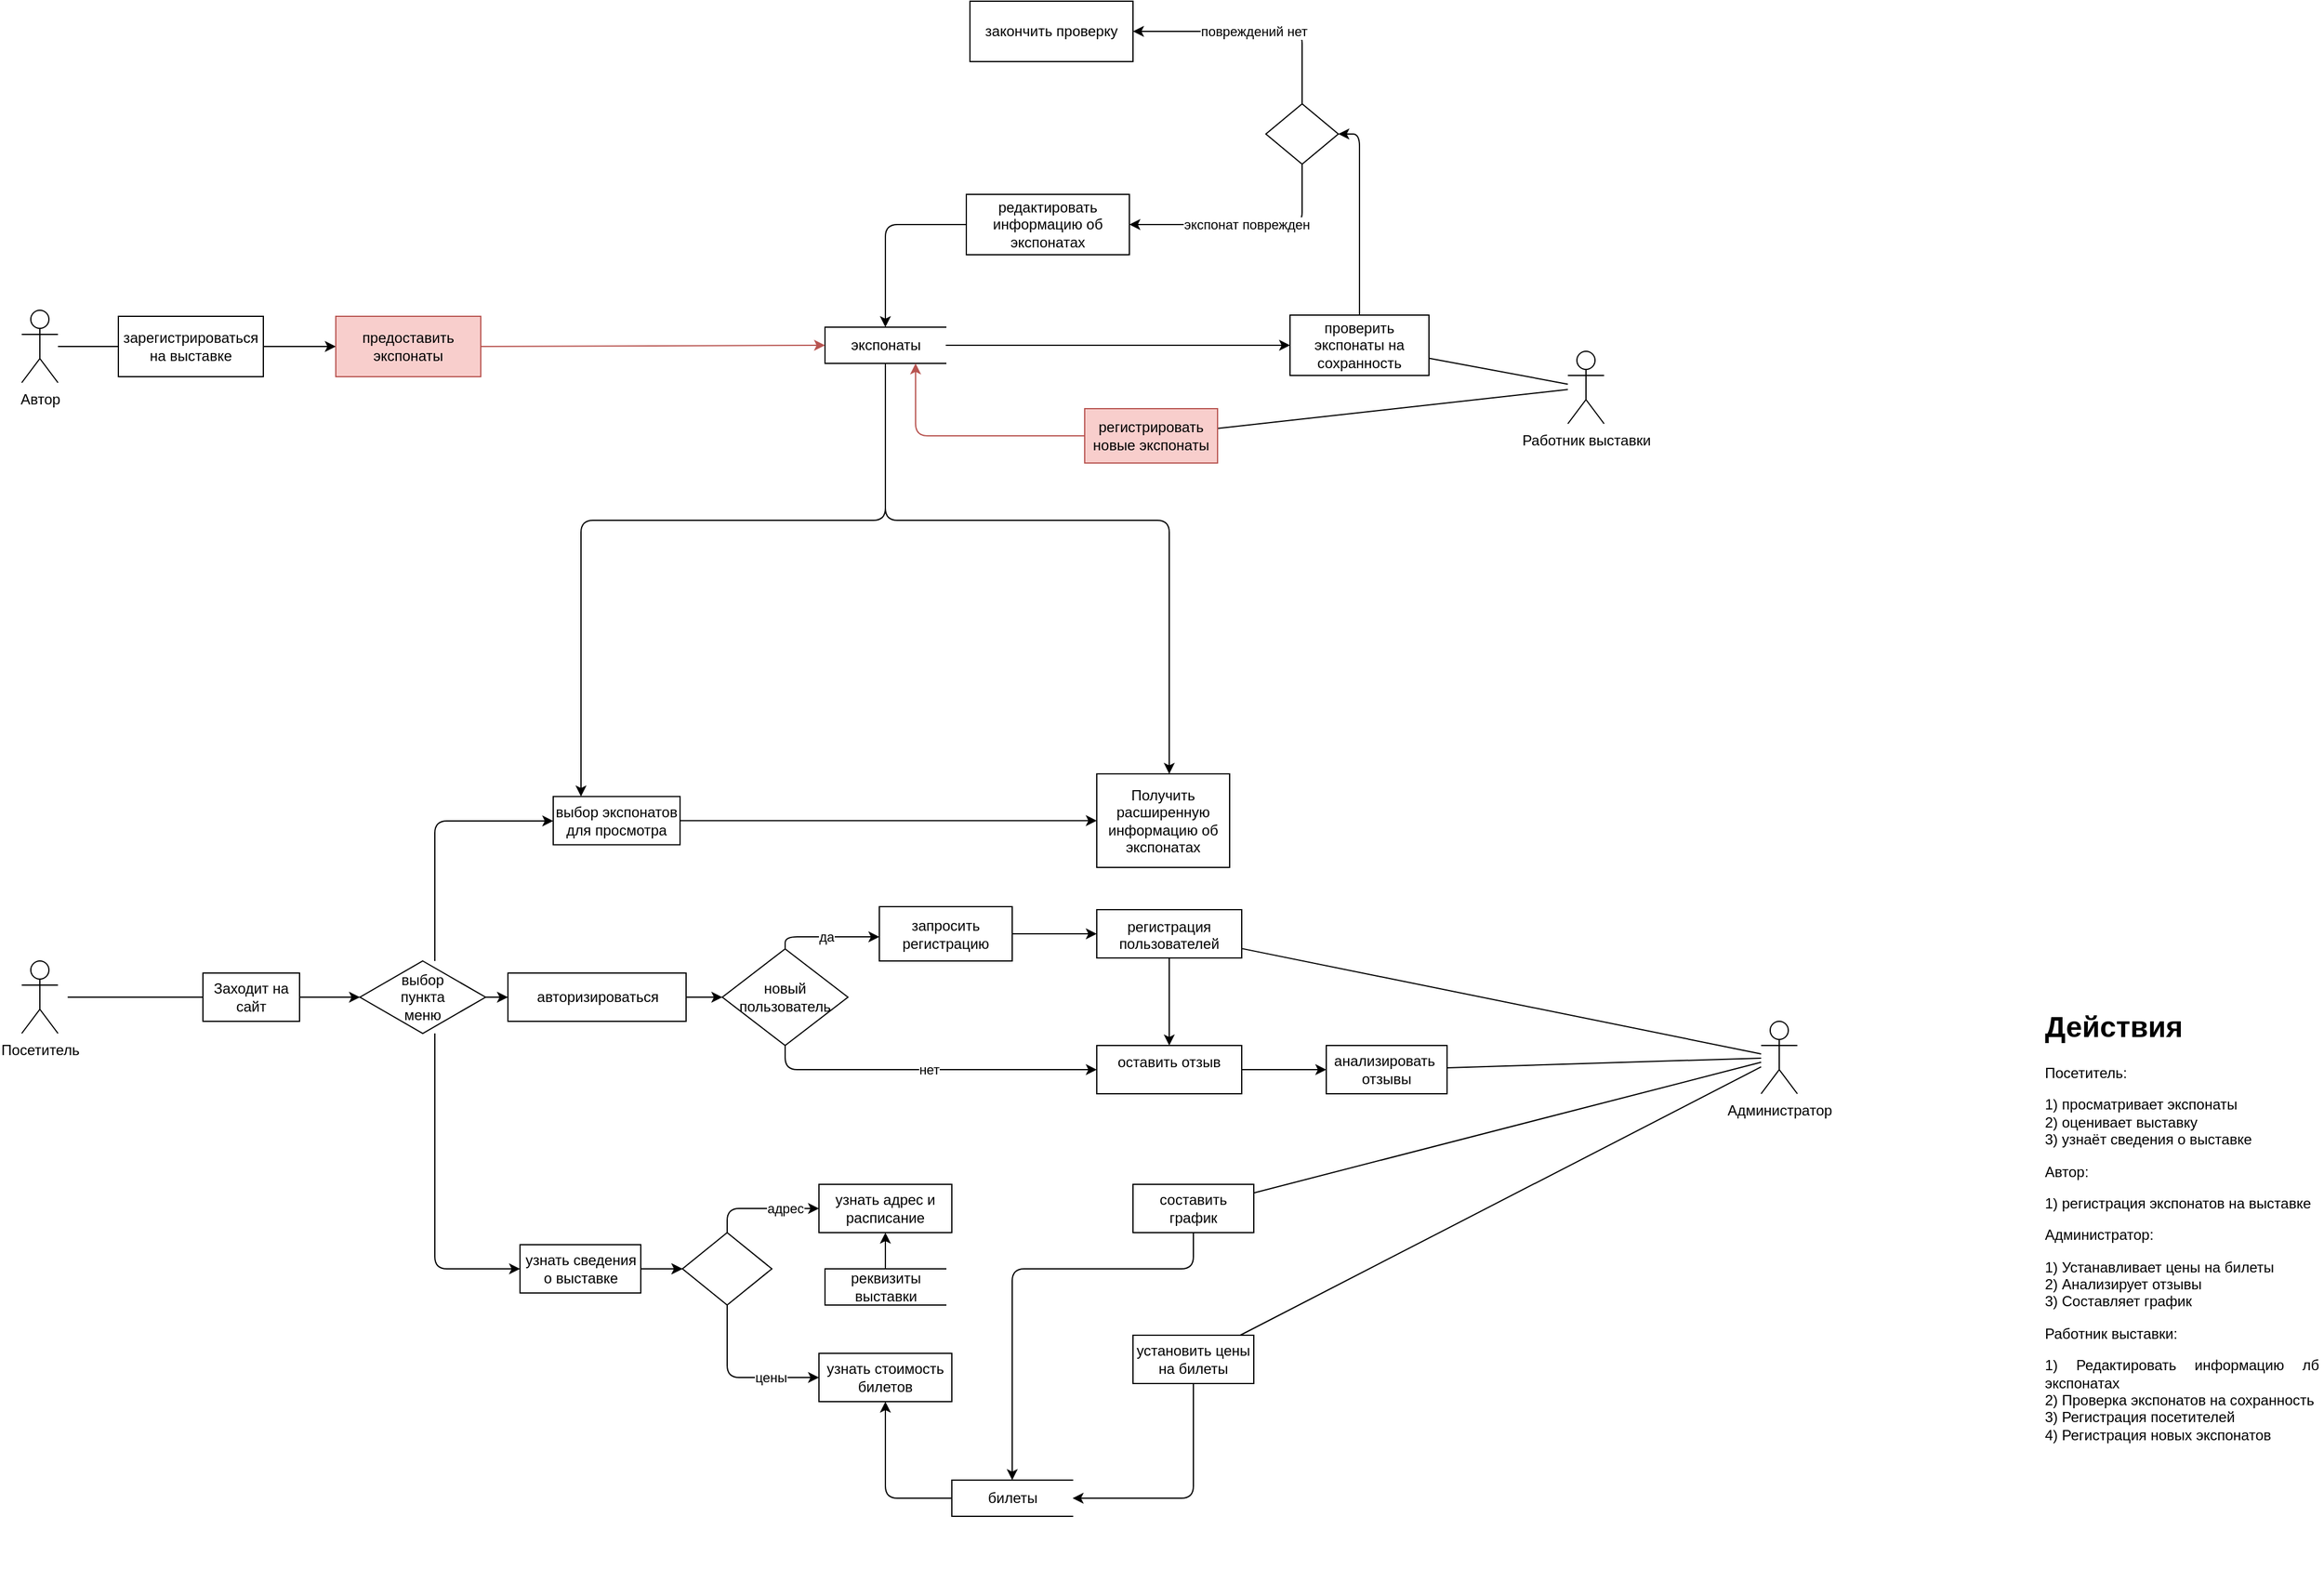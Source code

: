 <mxfile version="15.3.8" type="github" pages="2">
  <diagram id="r_qnH1HllNbgKLjlJHCZ" name="Page-1">
    <mxGraphModel dx="3232" dy="2789" grid="1" gridSize="10" guides="1" tooltips="1" connect="1" arrows="1" fold="1" page="1" pageScale="1" pageWidth="827" pageHeight="1169" math="0" shadow="0">
      <root>
        <mxCell id="0" />
        <mxCell id="1" parent="0" />
        <mxCell id="lHqvFT1bvPYRfDelncX7-1" value="&lt;h1&gt;Действия&lt;/h1&gt;&lt;p&gt;Посетитель:&lt;/p&gt;&lt;p style=&quot;text-align: justify&quot;&gt;&lt;span&gt;1) п&lt;/span&gt;&lt;span&gt;росматривает экспонаты&lt;/span&gt;&lt;br&gt;&lt;span&gt;2) оценивает выставку&lt;/span&gt;&lt;br&gt;&lt;span&gt;3) узнаёт сведения о выставке&lt;/span&gt;&lt;br&gt;&lt;/p&gt;&lt;p style=&quot;text-align: justify&quot;&gt;&lt;span&gt;Автор:&lt;/span&gt;&lt;/p&gt;&lt;p style=&quot;text-align: justify&quot;&gt;&lt;span&gt;1) регистрация экспонатов на выставке&lt;/span&gt;&lt;/p&gt;&lt;p style=&quot;text-align: justify&quot;&gt;&lt;span&gt;Администратор:&lt;/span&gt;&lt;/p&gt;&lt;p style=&quot;text-align: justify&quot;&gt;&lt;/p&gt;&lt;div style=&quot;text-align: justify&quot;&gt;&lt;span style=&quot;text-align: left&quot;&gt;1) Устанавливает цены на билеты&lt;/span&gt;&lt;br&gt;&lt;span&gt;2) Анализирует отзывы&lt;/span&gt;&lt;br&gt;&lt;span style=&quot;text-align: left&quot;&gt;3) Составляет график&lt;/span&gt;&lt;/div&gt;&lt;p style=&quot;text-align: justify&quot;&gt;&lt;span style=&quot;text-align: left&quot;&gt;Работник выставки:&lt;/span&gt;&lt;/p&gt;&lt;p style=&quot;text-align: justify&quot;&gt;&lt;span style=&quot;text-align: left&quot;&gt;1) Редактировать информацию лб экспонатах&lt;/span&gt;&lt;br&gt;&lt;span style=&quot;text-align: left&quot;&gt;2) Проверка экспонатов на сохранность&lt;/span&gt;&lt;br&gt;&lt;span style=&quot;text-align: left&quot;&gt;3) Регистрация посетителей&lt;/span&gt;&lt;br&gt;&lt;span style=&quot;text-align: left&quot;&gt;4) Регистрация новых экспонатов&lt;/span&gt;&lt;br&gt;&lt;/p&gt;&lt;p&gt;&lt;/p&gt;&lt;p&gt;&lt;/p&gt;" style="text;html=1;strokeColor=none;fillColor=none;spacing=5;spacingTop=-20;whiteSpace=wrap;overflow=hidden;rounded=0;hachureGap=4;pointerEvents=0;" parent="1" vertex="1">
          <mxGeometry x="1580" y="160" width="235" height="490" as="geometry" />
        </mxCell>
        <mxCell id="lHqvFT1bvPYRfDelncX7-2" value="Посетитель" style="shape=umlActor;verticalLabelPosition=bottom;verticalAlign=top;html=1;outlineConnect=0;hachureGap=4;pointerEvents=0;" parent="1" vertex="1">
          <mxGeometry x="-90" y="125" width="30" height="60" as="geometry" />
        </mxCell>
        <mxCell id="lHqvFT1bvPYRfDelncX7-4" value="Заходит на сайт" style="rounded=0;whiteSpace=wrap;html=1;hachureGap=4;pointerEvents=0;strokeWidth=1;" parent="1" vertex="1">
          <mxGeometry x="60" y="135" width="80" height="40" as="geometry" />
        </mxCell>
        <mxCell id="lHqvFT1bvPYRfDelncX7-7" value="" style="endArrow=none;html=1;startSize=14;endSize=14;sourcePerimeterSpacing=8;" parent="1" source="lHqvFT1bvPYRfDelncX7-2" target="lHqvFT1bvPYRfDelncX7-4" edge="1">
          <mxGeometry width="50" height="50" relative="1" as="geometry">
            <mxPoint x="78" y="135" as="sourcePoint" />
            <mxPoint x="150" y="135" as="targetPoint" />
          </mxGeometry>
        </mxCell>
        <mxCell id="sl1VM2rF2HRLAQbvGdmn-1" value="" style="edgeStyle=orthogonalEdgeStyle;orthogonalLoop=1;jettySize=auto;html=1;endArrow=classic;endFill=1;" edge="1" parent="1" source="lHqvFT1bvPYRfDelncX7-8" target="r-15waiu_1S-d-hb9AJj-9">
          <mxGeometry relative="1" as="geometry" />
        </mxCell>
        <mxCell id="lHqvFT1bvPYRfDelncX7-8" value="узнать сведения о выставке" style="rounded=0;whiteSpace=wrap;html=1;hachureGap=4;pointerEvents=0;strokeWidth=1;" parent="1" vertex="1">
          <mxGeometry x="322.5" y="360" width="100" height="40" as="geometry" />
        </mxCell>
        <mxCell id="r-15waiu_1S-d-hb9AJj-3" value="" style="endArrow=classic;html=1;endFill=1;edgeStyle=orthogonalEdgeStyle;" parent="1" source="c1FEFGugaIV8QcKKH6_m-8" target="lHqvFT1bvPYRfDelncX7-8" edge="1">
          <mxGeometry width="50" height="50" relative="1" as="geometry">
            <mxPoint x="195" y="240" as="sourcePoint" />
            <mxPoint x="400" y="300" as="targetPoint" />
            <Array as="points">
              <mxPoint x="252" y="380" />
            </Array>
          </mxGeometry>
        </mxCell>
        <mxCell id="r-15waiu_1S-d-hb9AJj-6" value="узнать стоимость билетов" style="rounded=0;whiteSpace=wrap;html=1;hachureGap=4;pointerEvents=0;strokeWidth=1;" parent="1" vertex="1">
          <mxGeometry x="570" y="450" width="110" height="40" as="geometry" />
        </mxCell>
        <mxCell id="r-15waiu_1S-d-hb9AJj-7" value="узнать адрес и расписание" style="rounded=0;whiteSpace=wrap;html=1;hachureGap=4;pointerEvents=0;strokeWidth=1;" parent="1" vertex="1">
          <mxGeometry x="570" y="310" width="110" height="40" as="geometry" />
        </mxCell>
        <mxCell id="r-15waiu_1S-d-hb9AJj-9" value="" style="strokeWidth=1;html=1;shape=mxgraph.flowchart.decision;whiteSpace=wrap;" parent="1" vertex="1">
          <mxGeometry x="457" y="350" width="74" height="60" as="geometry" />
        </mxCell>
        <mxCell id="r-15waiu_1S-d-hb9AJj-10" value="" style="endArrow=classic;html=1;edgeStyle=orthogonalEdgeStyle;" parent="1" source="lHqvFT1bvPYRfDelncX7-8" target="r-15waiu_1S-d-hb9AJj-9" edge="1">
          <mxGeometry width="50" height="50" relative="1" as="geometry">
            <mxPoint x="430" y="490" as="sourcePoint" />
            <mxPoint x="460" y="380" as="targetPoint" />
          </mxGeometry>
        </mxCell>
        <mxCell id="r-15waiu_1S-d-hb9AJj-12" value="адрес" style="endArrow=classic;html=1;rounded=1;edgeStyle=orthogonalEdgeStyle;" parent="1" source="r-15waiu_1S-d-hb9AJj-9" target="r-15waiu_1S-d-hb9AJj-7" edge="1">
          <mxGeometry x="0.412" relative="1" as="geometry">
            <mxPoint x="494" y="350" as="sourcePoint" />
            <mxPoint x="500" y="460" as="targetPoint" />
            <Array as="points">
              <mxPoint x="494" y="330" />
            </Array>
            <mxPoint as="offset" />
          </mxGeometry>
        </mxCell>
        <mxCell id="r-15waiu_1S-d-hb9AJj-15" value="цены" style="endArrow=classic;html=1;rounded=1;edgeStyle=orthogonalEdgeStyle;" parent="1" source="r-15waiu_1S-d-hb9AJj-9" target="r-15waiu_1S-d-hb9AJj-6" edge="1">
          <mxGeometry x="0.412" relative="1" as="geometry">
            <mxPoint x="400" y="460" as="sourcePoint" />
            <mxPoint x="500" y="460" as="targetPoint" />
            <Array as="points">
              <mxPoint x="494" y="470" />
            </Array>
            <mxPoint as="offset" />
          </mxGeometry>
        </mxCell>
        <mxCell id="r-15waiu_1S-d-hb9AJj-18" value="" style="endArrow=classic;html=1;fontSize=12;endFill=1;edgeStyle=orthogonalEdgeStyle;" parent="1" source="lHqvFT1bvPYRfDelncX7-4" target="c1FEFGugaIV8QcKKH6_m-8" edge="1">
          <mxGeometry width="50" height="50" relative="1" as="geometry">
            <mxPoint x="340" y="245" as="sourcePoint" />
            <mxPoint x="270" y="135" as="targetPoint" />
          </mxGeometry>
        </mxCell>
        <mxCell id="r-15waiu_1S-d-hb9AJj-20" value="авторизироваться" style="rounded=0;whiteSpace=wrap;html=1;hachureGap=4;pointerEvents=0;strokeWidth=1;" parent="1" vertex="1">
          <mxGeometry x="312.5" y="135" width="147.5" height="40" as="geometry" />
        </mxCell>
        <mxCell id="r-15waiu_1S-d-hb9AJj-22" value="выбор экспонатов для просмотра" style="rounded=0;whiteSpace=wrap;html=1;hachureGap=4;pointerEvents=0;strokeWidth=1;" parent="1" vertex="1">
          <mxGeometry x="350" y="-11.25" width="105" height="40" as="geometry" />
        </mxCell>
        <mxCell id="r-15waiu_1S-d-hb9AJj-24" value="" style="endArrow=classic;html=1;fontSize=12;edgeStyle=orthogonalEdgeStyle;" parent="1" source="r-15waiu_1S-d-hb9AJj-25" target="r-15waiu_1S-d-hb9AJj-22" edge="1">
          <mxGeometry width="50" height="50" relative="1" as="geometry">
            <mxPoint x="360.278" y="42.5" as="sourcePoint" />
            <mxPoint x="395" y="-27.5" as="targetPoint" />
            <Array as="points">
              <mxPoint x="625" y="-240" />
              <mxPoint x="373" y="-240" />
            </Array>
          </mxGeometry>
        </mxCell>
        <mxCell id="85DmUei8049jXZ2GYsxg-7" style="edgeStyle=orthogonalEdgeStyle;orthogonalLoop=1;jettySize=auto;html=1;endFill=1;" edge="1" parent="1" source="r-15waiu_1S-d-hb9AJj-25" target="3kWsDrp7f7O6ou7B2QP6-20">
          <mxGeometry relative="1" as="geometry" />
        </mxCell>
        <mxCell id="r-15waiu_1S-d-hb9AJj-25" value="экспонаты" style="html=1;dashed=0;whitespace=wrap;shape=partialRectangle;right=0;fontSize=12;strokeWidth=1;" parent="1" vertex="1">
          <mxGeometry x="575" y="-400" width="100" height="30" as="geometry" />
        </mxCell>
        <mxCell id="r-15waiu_1S-d-hb9AJj-33" value="" style="endArrow=classic;html=1;fontSize=11;edgeStyle=orthogonalEdgeStyle;" parent="1" source="r-15waiu_1S-d-hb9AJj-22" target="3kWsDrp7f7O6ou7B2QP6-3" edge="1">
          <mxGeometry width="50" height="50" relative="1" as="geometry">
            <mxPoint x="345" y="-27.5" as="sourcePoint" />
            <mxPoint x="452" y="-77.5" as="targetPoint" />
          </mxGeometry>
        </mxCell>
        <mxCell id="r-15waiu_1S-d-hb9AJj-36" value="Автор" style="shape=umlActor;verticalLabelPosition=bottom;verticalAlign=top;html=1;outlineConnect=0;fontSize=12;strokeWidth=1;" parent="1" vertex="1">
          <mxGeometry x="-90" y="-414" width="30" height="60" as="geometry" />
        </mxCell>
        <mxCell id="r-15waiu_1S-d-hb9AJj-38" value="" style="endArrow=none;html=1;fontSize=12;endFill=0;" parent="1" source="r-15waiu_1S-d-hb9AJj-36" target="r-15waiu_1S-d-hb9AJj-41" edge="1">
          <mxGeometry width="50" height="50" relative="1" as="geometry">
            <mxPoint x="-15" y="11" as="sourcePoint" />
            <mxPoint x="95" y="-57.895" as="targetPoint" />
          </mxGeometry>
        </mxCell>
        <mxCell id="85DmUei8049jXZ2GYsxg-2" style="edgeStyle=orthogonalEdgeStyle;orthogonalLoop=1;jettySize=auto;html=1;endFill=1;" edge="1" parent="1" source="r-15waiu_1S-d-hb9AJj-41" target="85DmUei8049jXZ2GYsxg-1">
          <mxGeometry relative="1" as="geometry" />
        </mxCell>
        <mxCell id="r-15waiu_1S-d-hb9AJj-41" value="зарегистрироваться на выставке" style="rounded=0;whiteSpace=wrap;html=1;hachureGap=4;pointerEvents=0;strokeWidth=1;" parent="1" vertex="1">
          <mxGeometry x="-10" y="-409" width="120" height="50" as="geometry" />
        </mxCell>
        <mxCell id="91sg-GzbIH8BGs3r1V0l-6" value="" style="orthogonalLoop=1;jettySize=auto;html=1;endArrow=none;endFill=0;" edge="1" parent="1" source="r-15waiu_1S-d-hb9AJj-58" target="91sg-GzbIH8BGs3r1V0l-5">
          <mxGeometry relative="1" as="geometry" />
        </mxCell>
        <mxCell id="r-15waiu_1S-d-hb9AJj-58" value="Администратор" style="shape=umlActor;verticalLabelPosition=bottom;verticalAlign=top;html=1;outlineConnect=0;fontSize=12;strokeWidth=1;" parent="1" vertex="1">
          <mxGeometry x="1350" y="175" width="30" height="60" as="geometry" />
        </mxCell>
        <mxCell id="r-15waiu_1S-d-hb9AJj-61" value="" style="endArrow=none;html=1;fontSize=12;endFill=0;" parent="1" source="r-15waiu_1S-d-hb9AJj-58" target="r-15waiu_1S-d-hb9AJj-62" edge="1">
          <mxGeometry width="50" height="50" relative="1" as="geometry">
            <mxPoint x="860" y="240" as="sourcePoint" />
            <mxPoint x="930" y="170" as="targetPoint" />
          </mxGeometry>
        </mxCell>
        <mxCell id="r-15waiu_1S-d-hb9AJj-62" value="установить цены&lt;br&gt;на билеты" style="rounded=0;whiteSpace=wrap;html=1;hachureGap=4;pointerEvents=0;strokeWidth=1;" parent="1" vertex="1">
          <mxGeometry x="830" y="435" width="100" height="40" as="geometry" />
        </mxCell>
        <mxCell id="r-15waiu_1S-d-hb9AJj-64" value="" style="endArrow=none;html=1;fontSize=12;endFill=0;" parent="1" source="r-15waiu_1S-d-hb9AJj-58" target="r-15waiu_1S-d-hb9AJj-65" edge="1">
          <mxGeometry width="50" height="50" relative="1" as="geometry">
            <mxPoint x="880" y="110" as="sourcePoint" />
            <mxPoint x="930" y="100" as="targetPoint" />
          </mxGeometry>
        </mxCell>
        <mxCell id="r-15waiu_1S-d-hb9AJj-65" value="анализировать&amp;nbsp;&lt;br&gt;отзывы" style="rounded=0;whiteSpace=wrap;html=1;hachureGap=4;pointerEvents=0;strokeWidth=1;" parent="1" vertex="1">
          <mxGeometry x="990" y="195" width="100" height="40" as="geometry" />
        </mxCell>
        <mxCell id="r-15waiu_1S-d-hb9AJj-67" value="" style="endArrow=none;html=1;fontSize=12;endFill=0;" parent="1" source="r-15waiu_1S-d-hb9AJj-58" target="r-15waiu_1S-d-hb9AJj-68" edge="1">
          <mxGeometry width="50" height="50" relative="1" as="geometry">
            <mxPoint x="760" y="390" as="sourcePoint" />
            <mxPoint x="920" y="321" as="targetPoint" />
          </mxGeometry>
        </mxCell>
        <mxCell id="r-15waiu_1S-d-hb9AJj-68" value="составить график" style="rounded=0;whiteSpace=wrap;html=1;hachureGap=4;pointerEvents=0;strokeWidth=1;" parent="1" vertex="1">
          <mxGeometry x="830" y="310" width="100" height="40" as="geometry" />
        </mxCell>
        <mxCell id="3kWsDrp7f7O6ou7B2QP6-3" value="Получить расширенную информацию об экспонатах" style="rounded=0;whiteSpace=wrap;html=1;hachureGap=4;pointerEvents=0;strokeWidth=1;" parent="1" vertex="1">
          <mxGeometry x="800" y="-30" width="110" height="77.5" as="geometry" />
        </mxCell>
        <mxCell id="3kWsDrp7f7O6ou7B2QP6-14" value="Работник выставки" style="shape=umlActor;verticalLabelPosition=bottom;verticalAlign=top;html=1;outlineConnect=0;fontSize=12;strokeWidth=1;" parent="1" vertex="1">
          <mxGeometry x="1190" y="-380" width="30" height="60" as="geometry" />
        </mxCell>
        <mxCell id="3kWsDrp7f7O6ou7B2QP6-15" value="" style="endArrow=none;html=1;fontSize=12;endFill=0;" parent="1" source="3kWsDrp7f7O6ou7B2QP6-14" target="3kWsDrp7f7O6ou7B2QP6-16" edge="1">
          <mxGeometry width="50" height="50" relative="1" as="geometry">
            <mxPoint x="995" y="-176.935" as="sourcePoint" />
            <mxPoint x="905" y="-340" as="targetPoint" />
          </mxGeometry>
        </mxCell>
        <mxCell id="3kWsDrp7f7O6ou7B2QP6-16" value="регистрировать новые экспонаты" style="rounded=0;whiteSpace=wrap;html=1;hachureGap=4;pointerEvents=0;strokeWidth=1;fillColor=#f8cecc;strokeColor=#b85450;" parent="1" vertex="1">
          <mxGeometry x="790" y="-332.5" width="110" height="45" as="geometry" />
        </mxCell>
        <mxCell id="85DmUei8049jXZ2GYsxg-12" style="edgeStyle=orthogonalEdgeStyle;orthogonalLoop=1;jettySize=auto;html=1;endFill=1;" edge="1" parent="1" source="3kWsDrp7f7O6ou7B2QP6-18" target="r-15waiu_1S-d-hb9AJj-25">
          <mxGeometry relative="1" as="geometry" />
        </mxCell>
        <mxCell id="3kWsDrp7f7O6ou7B2QP6-18" value="редактировать информацию об экспонатах" style="rounded=0;whiteSpace=wrap;html=1;hachureGap=4;pointerEvents=0;strokeWidth=1;" parent="1" vertex="1">
          <mxGeometry x="692" y="-510" width="135" height="50" as="geometry" />
        </mxCell>
        <mxCell id="3kWsDrp7f7O6ou7B2QP6-19" value="" style="endArrow=none;html=1;fontSize=12;endFill=0;" parent="1" source="3kWsDrp7f7O6ou7B2QP6-14" target="3kWsDrp7f7O6ou7B2QP6-20" edge="1">
          <mxGeometry width="50" height="50" relative="1" as="geometry">
            <mxPoint x="995" y="-190" as="sourcePoint" />
            <mxPoint x="895" y="-189" as="targetPoint" />
          </mxGeometry>
        </mxCell>
        <mxCell id="3kWsDrp7f7O6ou7B2QP6-29" value="" style="endArrow=classic;html=1;edgeStyle=orthogonalEdgeStyle;" parent="1" source="r-15waiu_1S-d-hb9AJj-62" target="85DmUei8049jXZ2GYsxg-18" edge="1">
          <mxGeometry width="50" height="50" relative="1" as="geometry">
            <mxPoint x="630" y="330" as="sourcePoint" />
            <mxPoint x="370" y="470" as="targetPoint" />
            <Array as="points">
              <mxPoint x="880" y="570" />
            </Array>
          </mxGeometry>
        </mxCell>
        <mxCell id="3kWsDrp7f7O6ou7B2QP6-30" value="" style="endArrow=classic;html=1;jumpStyle=arc;jumpSize=10;edgeStyle=orthogonalEdgeStyle;" parent="1" source="r-15waiu_1S-d-hb9AJj-68" target="85DmUei8049jXZ2GYsxg-18" edge="1">
          <mxGeometry width="50" height="50" relative="1" as="geometry">
            <mxPoint x="630" y="320" as="sourcePoint" />
            <mxPoint x="680" y="270" as="targetPoint" />
            <Array as="points">
              <mxPoint x="880" y="380" />
              <mxPoint x="730" y="380" />
            </Array>
          </mxGeometry>
        </mxCell>
        <mxCell id="3kWsDrp7f7O6ou7B2QP6-31" value="" style="endArrow=classic;html=1;edgeStyle=orthogonalEdgeStyle;fillColor=#f8cecc;strokeColor=#b85450;" parent="1" source="3kWsDrp7f7O6ou7B2QP6-16" target="r-15waiu_1S-d-hb9AJj-25" edge="1">
          <mxGeometry width="50" height="50" relative="1" as="geometry">
            <mxPoint x="950" y="55" as="sourcePoint" />
            <mxPoint x="370" y="60" as="targetPoint" />
            <Array as="points">
              <mxPoint x="650" y="-310" />
            </Array>
          </mxGeometry>
        </mxCell>
        <mxCell id="3kWsDrp7f7O6ou7B2QP6-32" value="" style="endArrow=classic;html=1;edgeStyle=orthogonalEdgeStyle;" parent="1" source="r-15waiu_1S-d-hb9AJj-25" target="3kWsDrp7f7O6ou7B2QP6-3" edge="1">
          <mxGeometry width="50" height="50" relative="1" as="geometry">
            <mxPoint x="570" y="40" as="sourcePoint" />
            <mxPoint x="620" y="-10" as="targetPoint" />
            <Array as="points">
              <mxPoint x="625" y="-240" />
              <mxPoint x="860" y="-240" />
            </Array>
          </mxGeometry>
        </mxCell>
        <mxCell id="3kWsDrp7f7O6ou7B2QP6-33" value="" style="endArrow=classic;html=1;endFill=1;edgeStyle=orthogonalEdgeStyle;" parent="1" source="c1FEFGugaIV8QcKKH6_m-8" target="r-15waiu_1S-d-hb9AJj-22" edge="1">
          <mxGeometry width="50" height="50" relative="1" as="geometry">
            <mxPoint x="570" y="40" as="sourcePoint" />
            <mxPoint x="620" y="-10" as="targetPoint" />
            <Array as="points">
              <mxPoint x="252" y="9" />
            </Array>
          </mxGeometry>
        </mxCell>
        <mxCell id="3kWsDrp7f7O6ou7B2QP6-35" value="" style="endArrow=classic;html=1;jumpStyle=arc;jumpSize=10;edgeStyle=orthogonalEdgeStyle;fillColor=#f8cecc;strokeColor=#b85450;" parent="1" source="85DmUei8049jXZ2GYsxg-1" edge="1" target="r-15waiu_1S-d-hb9AJj-25">
          <mxGeometry width="50" height="50" relative="1" as="geometry">
            <mxPoint x="440" y="120" as="sourcePoint" />
            <mxPoint x="370" y="110" as="targetPoint" />
            <Array as="points" />
          </mxGeometry>
        </mxCell>
        <mxCell id="c1FEFGugaIV8QcKKH6_m-9" style="edgeStyle=orthogonalEdgeStyle;orthogonalLoop=1;jettySize=auto;html=1;endArrow=classic;endFill=1;" edge="1" parent="1" source="c1FEFGugaIV8QcKKH6_m-8" target="r-15waiu_1S-d-hb9AJj-20">
          <mxGeometry relative="1" as="geometry" />
        </mxCell>
        <mxCell id="c1FEFGugaIV8QcKKH6_m-8" value="выбор&lt;br&gt;пункта&lt;br&gt;меню" style="strokeWidth=1;html=1;shape=mxgraph.flowchart.decision;whiteSpace=wrap;" vertex="1" parent="1">
          <mxGeometry x="190" y="125" width="104" height="60" as="geometry" />
        </mxCell>
        <mxCell id="91sg-GzbIH8BGs3r1V0l-1" value="" style="endArrow=classic;html=1;fontSize=12;endFill=1;edgeStyle=orthogonalEdgeStyle;" edge="1" parent="1" target="91sg-GzbIH8BGs3r1V0l-2" source="r-15waiu_1S-d-hb9AJj-20">
          <mxGeometry width="50" height="50" relative="1" as="geometry">
            <mxPoint x="470.0" y="155.0" as="sourcePoint" />
            <mxPoint x="600" y="135" as="targetPoint" />
          </mxGeometry>
        </mxCell>
        <mxCell id="91sg-GzbIH8BGs3r1V0l-3" value="да" style="edgeStyle=orthogonalEdgeStyle;orthogonalLoop=1;jettySize=auto;html=1;endArrow=classic;endFill=1;" edge="1" parent="1" source="91sg-GzbIH8BGs3r1V0l-2">
          <mxGeometry relative="1" as="geometry">
            <mxPoint x="620" y="105.0" as="targetPoint" />
            <Array as="points">
              <mxPoint x="542" y="105" />
            </Array>
          </mxGeometry>
        </mxCell>
        <mxCell id="91sg-GzbIH8BGs3r1V0l-9" value="нет" style="edgeStyle=orthogonalEdgeStyle;orthogonalLoop=1;jettySize=auto;html=1;endFill=1;" edge="1" parent="1" source="91sg-GzbIH8BGs3r1V0l-2" target="91sg-GzbIH8BGs3r1V0l-11">
          <mxGeometry relative="1" as="geometry">
            <mxPoint x="930" y="215" as="targetPoint" />
            <Array as="points">
              <mxPoint x="542" y="215" />
              <mxPoint x="860" y="215" />
            </Array>
          </mxGeometry>
        </mxCell>
        <mxCell id="91sg-GzbIH8BGs3r1V0l-2" value="новый пользователь" style="strokeWidth=1;html=1;shape=mxgraph.flowchart.decision;whiteSpace=wrap;" vertex="1" parent="1">
          <mxGeometry x="490" y="115" width="104" height="80" as="geometry" />
        </mxCell>
        <mxCell id="91sg-GzbIH8BGs3r1V0l-8" style="edgeStyle=orthogonalEdgeStyle;orthogonalLoop=1;jettySize=auto;html=1;endFill=1;" edge="1" parent="1" source="91sg-GzbIH8BGs3r1V0l-4" target="91sg-GzbIH8BGs3r1V0l-5">
          <mxGeometry relative="1" as="geometry" />
        </mxCell>
        <mxCell id="91sg-GzbIH8BGs3r1V0l-4" value="запросить регистрацию" style="rounded=0;whiteSpace=wrap;html=1;hachureGap=4;pointerEvents=0;strokeWidth=1;" vertex="1" parent="1">
          <mxGeometry x="620" y="80" width="110" height="45" as="geometry" />
        </mxCell>
        <mxCell id="91sg-GzbIH8BGs3r1V0l-10" style="edgeStyle=orthogonalEdgeStyle;orthogonalLoop=1;jettySize=auto;html=1;endFill=1;" edge="1" parent="1" source="91sg-GzbIH8BGs3r1V0l-5" target="91sg-GzbIH8BGs3r1V0l-11">
          <mxGeometry relative="1" as="geometry">
            <mxPoint x="970" y="175" as="targetPoint" />
            <Array as="points" />
          </mxGeometry>
        </mxCell>
        <mxCell id="91sg-GzbIH8BGs3r1V0l-5" value="регистрация пользователей" style="whiteSpace=wrap;html=1;verticalAlign=top;strokeWidth=1;" vertex="1" parent="1">
          <mxGeometry x="800" y="82.5" width="120" height="40" as="geometry" />
        </mxCell>
        <mxCell id="91sg-GzbIH8BGs3r1V0l-13" style="edgeStyle=orthogonalEdgeStyle;orthogonalLoop=1;jettySize=auto;html=1;endFill=1;" edge="1" parent="1" source="91sg-GzbIH8BGs3r1V0l-11" target="r-15waiu_1S-d-hb9AJj-65">
          <mxGeometry relative="1" as="geometry" />
        </mxCell>
        <mxCell id="91sg-GzbIH8BGs3r1V0l-11" value="оставить отзыв" style="whiteSpace=wrap;html=1;verticalAlign=top;strokeWidth=1;" vertex="1" parent="1">
          <mxGeometry x="800" y="195" width="120" height="40" as="geometry" />
        </mxCell>
        <mxCell id="85DmUei8049jXZ2GYsxg-1" value="предоставить экспонаты" style="rounded=0;whiteSpace=wrap;html=1;hachureGap=4;pointerEvents=0;strokeWidth=1;fillColor=#f8cecc;strokeColor=#b85450;" vertex="1" parent="1">
          <mxGeometry x="170" y="-409" width="120" height="50" as="geometry" />
        </mxCell>
        <mxCell id="85DmUei8049jXZ2GYsxg-6" style="edgeStyle=orthogonalEdgeStyle;orthogonalLoop=1;jettySize=auto;html=1;endFill=1;" edge="1" parent="1" source="3kWsDrp7f7O6ou7B2QP6-20" target="85DmUei8049jXZ2GYsxg-5">
          <mxGeometry relative="1" as="geometry">
            <Array as="points">
              <mxPoint x="1017" y="-560" />
            </Array>
          </mxGeometry>
        </mxCell>
        <mxCell id="3kWsDrp7f7O6ou7B2QP6-20" value="проверить экспонаты на сохранность" style="rounded=0;whiteSpace=wrap;html=1;hachureGap=4;pointerEvents=0;strokeWidth=1;" parent="1" vertex="1">
          <mxGeometry x="960" y="-410" width="115" height="50" as="geometry" />
        </mxCell>
        <mxCell id="85DmUei8049jXZ2GYsxg-8" value="повреждений нет" style="edgeStyle=orthogonalEdgeStyle;orthogonalLoop=1;jettySize=auto;html=1;endFill=1;" edge="1" parent="1" source="85DmUei8049jXZ2GYsxg-5" target="85DmUei8049jXZ2GYsxg-9">
          <mxGeometry relative="1" as="geometry">
            <mxPoint x="890" y="-670" as="targetPoint" />
            <Array as="points">
              <mxPoint x="970" y="-645" />
            </Array>
          </mxGeometry>
        </mxCell>
        <mxCell id="85DmUei8049jXZ2GYsxg-10" value="экспонат поврежден" style="edgeStyle=orthogonalEdgeStyle;orthogonalLoop=1;jettySize=auto;html=1;endFill=1;" edge="1" parent="1" source="85DmUei8049jXZ2GYsxg-5" target="3kWsDrp7f7O6ou7B2QP6-18">
          <mxGeometry relative="1" as="geometry">
            <Array as="points">
              <mxPoint x="970" y="-485" />
            </Array>
          </mxGeometry>
        </mxCell>
        <mxCell id="85DmUei8049jXZ2GYsxg-5" value="" style="shape=rhombus;html=1;dashed=0;whitespace=wrap;perimeter=rhombusPerimeter;" vertex="1" parent="1">
          <mxGeometry x="940" y="-585" width="60" height="50" as="geometry" />
        </mxCell>
        <mxCell id="85DmUei8049jXZ2GYsxg-9" value="закончить проверку" style="rounded=0;whiteSpace=wrap;html=1;hachureGap=4;pointerEvents=0;strokeWidth=1;" vertex="1" parent="1">
          <mxGeometry x="695" y="-670" width="135" height="50" as="geometry" />
        </mxCell>
        <mxCell id="85DmUei8049jXZ2GYsxg-17" style="edgeStyle=orthogonalEdgeStyle;orthogonalLoop=1;jettySize=auto;html=1;endFill=1;" edge="1" parent="1" source="85DmUei8049jXZ2GYsxg-16" target="r-15waiu_1S-d-hb9AJj-7">
          <mxGeometry relative="1" as="geometry" />
        </mxCell>
        <mxCell id="85DmUei8049jXZ2GYsxg-16" value="реквизиты&lt;br&gt;выставки" style="html=1;dashed=0;whitespace=wrap;shape=partialRectangle;right=0;" vertex="1" parent="1">
          <mxGeometry x="575" y="380" width="100" height="30" as="geometry" />
        </mxCell>
        <mxCell id="85DmUei8049jXZ2GYsxg-19" style="edgeStyle=orthogonalEdgeStyle;orthogonalLoop=1;jettySize=auto;html=1;endFill=1;" edge="1" parent="1" source="85DmUei8049jXZ2GYsxg-18" target="r-15waiu_1S-d-hb9AJj-6">
          <mxGeometry relative="1" as="geometry">
            <Array as="points">
              <mxPoint x="625" y="570" />
            </Array>
          </mxGeometry>
        </mxCell>
        <mxCell id="85DmUei8049jXZ2GYsxg-18" value="билеты" style="html=1;dashed=0;whitespace=wrap;shape=partialRectangle;right=0;" vertex="1" parent="1">
          <mxGeometry x="680" y="555" width="100" height="30" as="geometry" />
        </mxCell>
      </root>
    </mxGraphModel>
  </diagram>
  <diagram id="byiYHxiK3h41d5CJGG8O" name="Page-2">
    <mxGraphModel dx="2131" dy="648" grid="1" gridSize="10" guides="1" tooltips="1" connect="1" arrows="1" fold="1" page="1" pageScale="1" pageWidth="1169" pageHeight="827" math="0" shadow="0">
      <root>
        <mxCell id="mgMCdjYTKwE2WRwouTiQ-0" />
        <mxCell id="mgMCdjYTKwE2WRwouTiQ-1" parent="mgMCdjYTKwE2WRwouTiQ-0" />
        <mxCell id="mgMCdjYTKwE2WRwouTiQ-2" value="" style="whiteSpace=wrap;html=1;aspect=fixed;" vertex="1" parent="mgMCdjYTKwE2WRwouTiQ-1">
          <mxGeometry x="-40" y="330" width="230" height="230" as="geometry" />
        </mxCell>
        <mxCell id="mgMCdjYTKwE2WRwouTiQ-3" value="" style="whiteSpace=wrap;html=1;aspect=fixed;" vertex="1" parent="mgMCdjYTKwE2WRwouTiQ-1">
          <mxGeometry x="650" y="330" width="230" height="230" as="geometry" />
        </mxCell>
        <mxCell id="mgMCdjYTKwE2WRwouTiQ-4" value="" style="whiteSpace=wrap;html=1;aspect=fixed;" vertex="1" parent="mgMCdjYTKwE2WRwouTiQ-1">
          <mxGeometry x="190" y="330" width="230" height="230" as="geometry" />
        </mxCell>
        <mxCell id="mgMCdjYTKwE2WRwouTiQ-5" value="" style="whiteSpace=wrap;html=1;aspect=fixed;" vertex="1" parent="mgMCdjYTKwE2WRwouTiQ-1">
          <mxGeometry x="420" y="330" width="230" height="230" as="geometry" />
        </mxCell>
        <mxCell id="5jxVvkTKWkYYJydKkLxZ-3" value="" style="html=1;dashed=0;whitespace=wrap;shape=partialRectangle;right=0;" vertex="1" parent="mgMCdjYTKwE2WRwouTiQ-1">
          <mxGeometry x="150" y="430" width="100" height="30" as="geometry" />
        </mxCell>
        <mxCell id="5jxVvkTKWkYYJydKkLxZ-4" value="" style="html=1;dashed=0;whitespace=wrap;shape=partialRectangle;right=0;" vertex="1" parent="mgMCdjYTKwE2WRwouTiQ-1">
          <mxGeometry x="600" y="430" width="100" height="30" as="geometry" />
        </mxCell>
        <mxCell id="5jxVvkTKWkYYJydKkLxZ-5" value="" style="html=1;dashed=0;whitespace=wrap;shape=partialRectangle;right=0;" vertex="1" parent="mgMCdjYTKwE2WRwouTiQ-1">
          <mxGeometry x="370" y="384" width="100" height="30" as="geometry" />
        </mxCell>
        <mxCell id="5jxVvkTKWkYYJydKkLxZ-6" value="" style="html=1;dashed=0;whitespace=wrap;shape=partialRectangle;right=0;" vertex="1" parent="mgMCdjYTKwE2WRwouTiQ-1">
          <mxGeometry x="370" y="450" width="100" height="30" as="geometry" />
        </mxCell>
      </root>
    </mxGraphModel>
  </diagram>
</mxfile>

